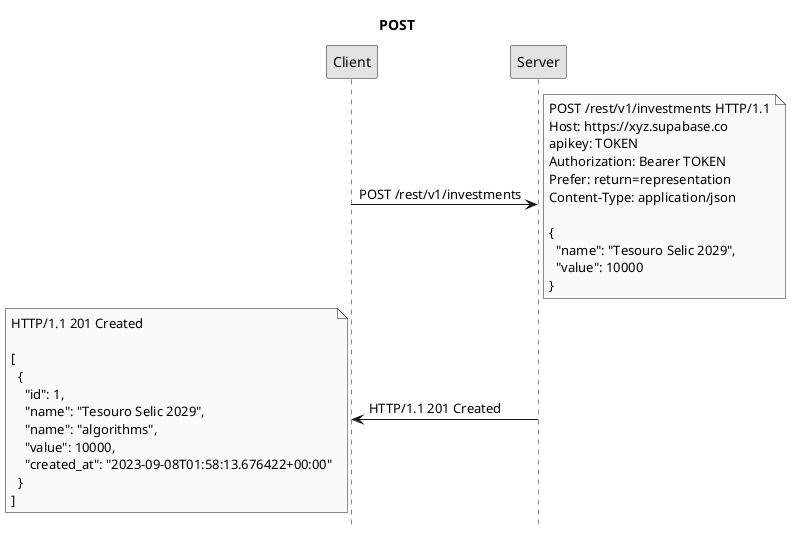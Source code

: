 @startuml
title POST
hide footbox
skinparam monochrome true

Client -> Server: POST /rest/v1/investments
note right: POST /rest/v1/investments HTTP/1.1\nHost: https://xyz.supabase.co\napikey: TOKEN\nAuthorization: Bearer TOKEN\nPrefer: return=representation\nContent-Type: application/json\n\n{\n  "name": "Tesouro Selic 2029",\n  "value": 10000\n}
Server -> Client: HTTP/1.1 201 Created
note left: HTTP/1.1 201 Created\n\n[\n  {\n    "id": 1,\n    "name": "Tesouro Selic 2029",\n    "name": "algorithms",\n    "value": 10000,\n    "created_at": "2023-09-08T01:58:13.676422+00:00"\n  }\n]
@enduml
